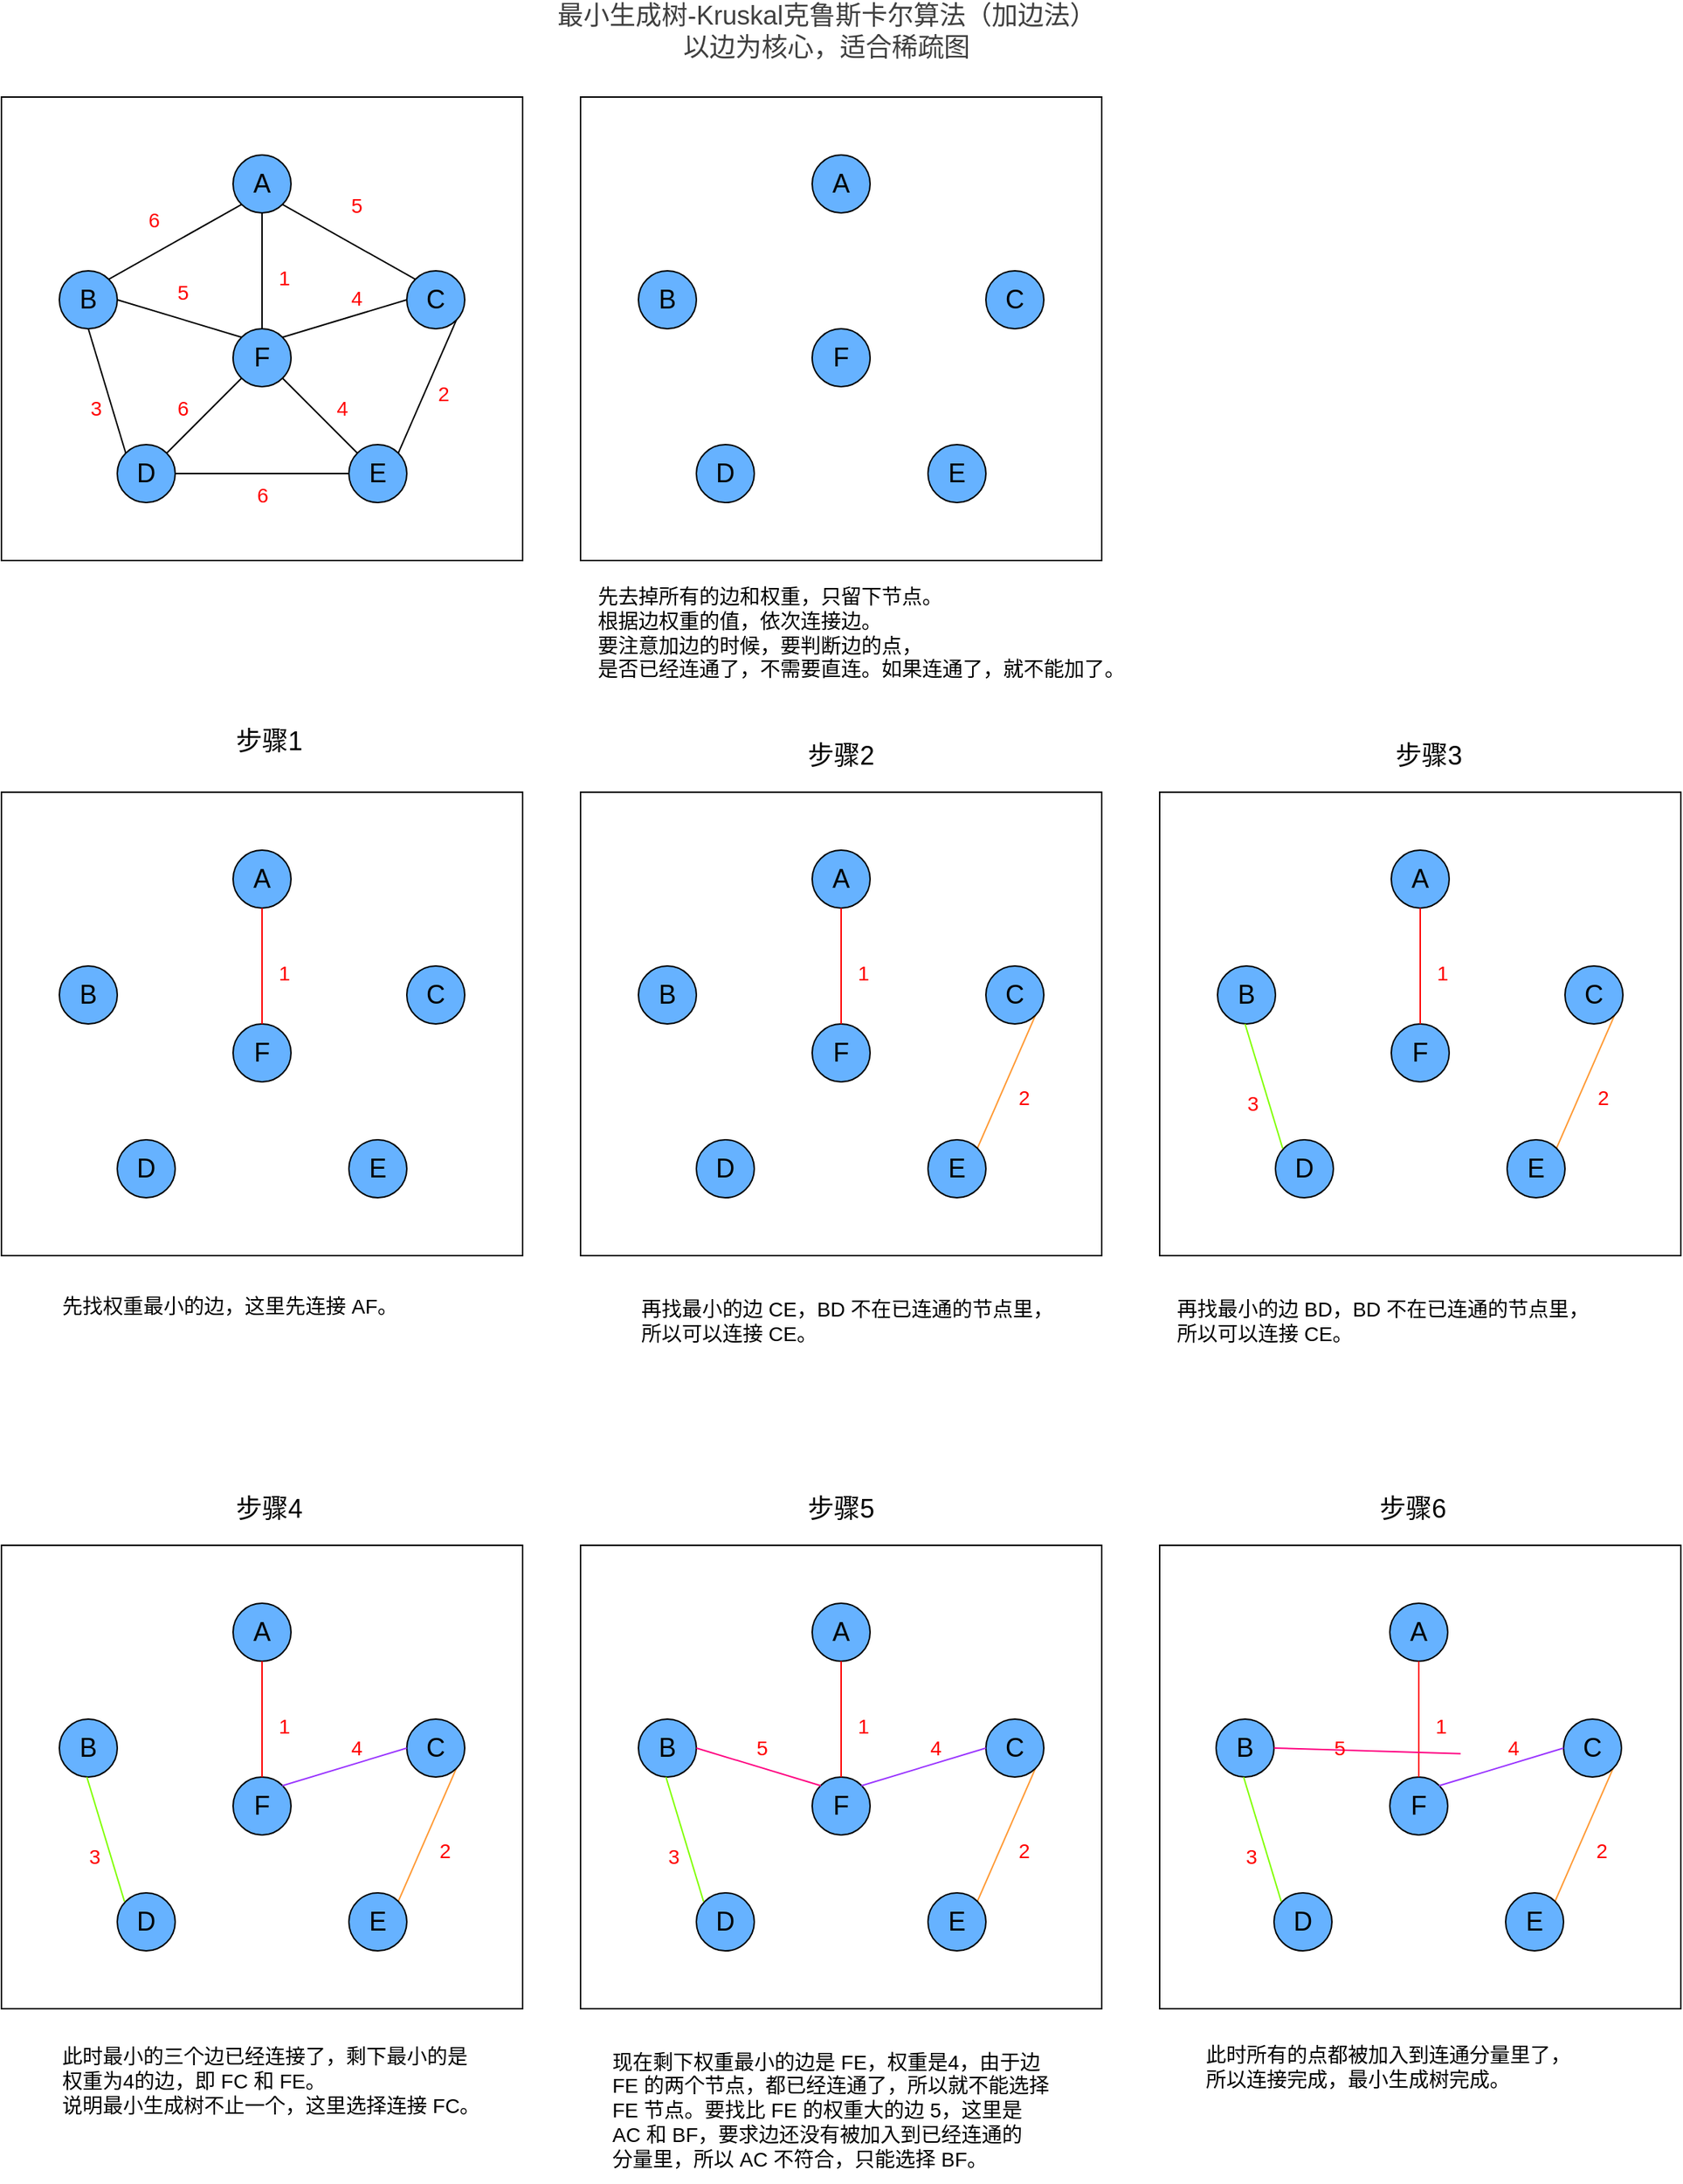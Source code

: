 <mxfile version="26.2.14">
  <diagram id="rpigNyJckrSimGNZbu6E" name="Page-1">
    <mxGraphModel dx="1713" dy="959" grid="1" gridSize="10" guides="1" tooltips="1" connect="1" arrows="1" fold="1" page="1" pageScale="1" pageWidth="1200" pageHeight="1920" math="0" shadow="0">
      <root>
        <mxCell id="0" />
        <mxCell id="1" parent="0" />
        <mxCell id="oTOOA_pkX1mUT1bbZCmd-199" value="" style="rounded=0;whiteSpace=wrap;html=1;fillColor=none;" vertex="1" parent="1">
          <mxGeometry x="40" y="600" width="360" height="320" as="geometry" />
        </mxCell>
        <mxCell id="12" value="&lt;span style=&quot;color: rgb(63, 63, 63); font-size: 18px;&quot;&gt;最小生成树-Kruskal克鲁斯卡尔算法（加边法）&lt;/span&gt;&lt;div&gt;&lt;span style=&quot;color: rgb(63, 63, 63); font-size: 18px;&quot;&gt;以边为核心，适合稀疏图&lt;/span&gt;&lt;/div&gt;" style="text;html=1;align=center;verticalAlign=middle;whiteSpace=wrap;rounded=0;" parent="1" vertex="1">
          <mxGeometry x="390" y="60" width="440" height="30" as="geometry" />
        </mxCell>
        <mxCell id="43" style="edgeStyle=none;html=1;exitX=0.5;exitY=1;exitDx=0;exitDy=0;entryX=0;entryY=0;entryDx=0;entryDy=0;endArrow=none;endFill=0;" parent="1" source="44" target="54" edge="1">
          <mxGeometry relative="1" as="geometry" />
        </mxCell>
        <mxCell id="44" value="&lt;font style=&quot;color: rgb(0, 0, 0); font-size: 18px;&quot;&gt;B&lt;/font&gt;" style="ellipse;whiteSpace=wrap;html=1;aspect=fixed;fillColor=#66B2FF;" parent="1" vertex="1">
          <mxGeometry x="80" y="240" width="40" height="40" as="geometry" />
        </mxCell>
        <mxCell id="45" style="edgeStyle=none;html=1;exitX=1;exitY=1;exitDx=0;exitDy=0;entryX=0;entryY=0;entryDx=0;entryDy=0;endArrow=none;endFill=0;" parent="1" source="48" target="51" edge="1">
          <mxGeometry relative="1" as="geometry" />
        </mxCell>
        <mxCell id="46" style="edgeStyle=none;html=1;exitX=0;exitY=1;exitDx=0;exitDy=0;entryX=1;entryY=0;entryDx=0;entryDy=0;endArrow=none;endFill=0;" parent="1" source="48" target="44" edge="1">
          <mxGeometry relative="1" as="geometry" />
        </mxCell>
        <mxCell id="47" style="edgeStyle=none;html=1;exitX=0.5;exitY=1;exitDx=0;exitDy=0;entryX=0.5;entryY=0;entryDx=0;entryDy=0;endArrow=none;endFill=0;" parent="1" source="48" target="57" edge="1">
          <mxGeometry relative="1" as="geometry" />
        </mxCell>
        <mxCell id="48" value="&lt;font style=&quot;color: rgb(0, 0, 0); font-size: 18px;&quot;&gt;A&lt;/font&gt;" style="ellipse;whiteSpace=wrap;html=1;aspect=fixed;fillColor=#66B2FF;" parent="1" vertex="1">
          <mxGeometry x="200" y="160" width="40" height="40" as="geometry" />
        </mxCell>
        <mxCell id="49" style="edgeStyle=none;html=1;exitX=1;exitY=1;exitDx=0;exitDy=0;entryX=1;entryY=0;entryDx=0;entryDy=0;endArrow=none;endFill=0;" parent="1" source="51" target="56" edge="1">
          <mxGeometry relative="1" as="geometry" />
        </mxCell>
        <mxCell id="50" style="edgeStyle=none;html=1;exitX=0;exitY=0.5;exitDx=0;exitDy=0;entryX=1;entryY=0;entryDx=0;entryDy=0;endArrow=none;endFill=0;" parent="1" source="51" target="57" edge="1">
          <mxGeometry relative="1" as="geometry" />
        </mxCell>
        <mxCell id="51" value="&lt;font style=&quot;color: rgb(0, 0, 0); font-size: 18px;&quot;&gt;C&lt;/font&gt;" style="ellipse;whiteSpace=wrap;html=1;aspect=fixed;fillColor=#66B2FF;" parent="1" vertex="1">
          <mxGeometry x="320" y="240" width="40" height="40" as="geometry" />
        </mxCell>
        <mxCell id="52" style="edgeStyle=none;html=1;exitX=1;exitY=0.5;exitDx=0;exitDy=0;entryX=0;entryY=0.5;entryDx=0;entryDy=0;endArrow=none;endFill=0;" parent="1" source="54" target="56" edge="1">
          <mxGeometry relative="1" as="geometry" />
        </mxCell>
        <mxCell id="53" style="edgeStyle=none;html=1;exitX=1;exitY=0;exitDx=0;exitDy=0;entryX=0;entryY=1;entryDx=0;entryDy=0;endArrow=none;endFill=0;" parent="1" source="54" target="57" edge="1">
          <mxGeometry relative="1" as="geometry" />
        </mxCell>
        <mxCell id="54" value="&lt;font style=&quot;color: rgb(0, 0, 0); font-size: 18px;&quot;&gt;D&lt;/font&gt;" style="ellipse;whiteSpace=wrap;html=1;aspect=fixed;fillColor=#66B2FF;" parent="1" vertex="1">
          <mxGeometry x="120" y="360" width="40" height="40" as="geometry" />
        </mxCell>
        <mxCell id="55" style="edgeStyle=none;html=1;exitX=0;exitY=0;exitDx=0;exitDy=0;endArrow=none;endFill=0;" parent="1" source="56" target="57" edge="1">
          <mxGeometry relative="1" as="geometry" />
        </mxCell>
        <mxCell id="56" value="&lt;span style=&quot;font-size: 18px;&quot;&gt;E&lt;/span&gt;" style="ellipse;whiteSpace=wrap;html=1;aspect=fixed;fillColor=#66B2FF;" parent="1" vertex="1">
          <mxGeometry x="280" y="360" width="40" height="40" as="geometry" />
        </mxCell>
        <mxCell id="57" value="&lt;font style=&quot;color: rgb(0, 0, 0); font-size: 18px;&quot;&gt;F&lt;/font&gt;" style="ellipse;whiteSpace=wrap;html=1;aspect=fixed;fillColor=#66B2FF;" parent="1" vertex="1">
          <mxGeometry x="200" y="280" width="40" height="40" as="geometry" />
        </mxCell>
        <mxCell id="58" style="edgeStyle=none;html=1;exitX=1;exitY=0.5;exitDx=0;exitDy=0;entryX=0;entryY=0;entryDx=0;entryDy=0;endArrow=none;endFill=0;" parent="1" source="44" target="57" edge="1">
          <mxGeometry relative="1" as="geometry" />
        </mxCell>
        <mxCell id="59" value="5" style="text;html=1;align=center;verticalAlign=middle;resizable=0;points=[];autosize=1;strokeColor=none;fillColor=none;fontColor=light-dark(#ff0000, #ededed);fontSize=14;" parent="1" vertex="1">
          <mxGeometry x="270" y="180" width="30" height="30" as="geometry" />
        </mxCell>
        <mxCell id="60" value="4" style="text;html=1;align=center;verticalAlign=middle;resizable=0;points=[];autosize=1;strokeColor=none;fillColor=none;fontColor=light-dark(#ff0000, #ededed);fontSize=14;" parent="1" vertex="1">
          <mxGeometry x="270" y="244" width="30" height="30" as="geometry" />
        </mxCell>
        <mxCell id="61" value="4" style="text;html=1;align=center;verticalAlign=middle;resizable=0;points=[];autosize=1;strokeColor=none;fillColor=none;fontColor=light-dark(#ff0000, #ededed);fontSize=14;" parent="1" vertex="1">
          <mxGeometry x="260" y="320" width="30" height="30" as="geometry" />
        </mxCell>
        <mxCell id="62" value="2" style="text;html=1;align=center;verticalAlign=middle;resizable=0;points=[];autosize=1;strokeColor=none;fillColor=none;fontColor=light-dark(#ff0000, #ededed);fontSize=14;" parent="1" vertex="1">
          <mxGeometry x="330" y="310" width="30" height="30" as="geometry" />
        </mxCell>
        <mxCell id="63" value="3" style="text;html=1;align=center;verticalAlign=middle;resizable=0;points=[];autosize=1;strokeColor=none;fillColor=none;fontColor=light-dark(#ff0000, #ededed);fontSize=14;" parent="1" vertex="1">
          <mxGeometry x="90" y="320" width="30" height="30" as="geometry" />
        </mxCell>
        <mxCell id="64" value="6" style="text;html=1;align=center;verticalAlign=middle;resizable=0;points=[];autosize=1;strokeColor=none;fillColor=none;fontColor=light-dark(#ff0000, #ededed);fontSize=14;" parent="1" vertex="1">
          <mxGeometry x="130" y="190" width="30" height="30" as="geometry" />
        </mxCell>
        <mxCell id="65" value="5" style="text;html=1;align=center;verticalAlign=middle;resizable=0;points=[];autosize=1;strokeColor=none;fillColor=none;fontColor=light-dark(#ff0000, #ededed);fontSize=14;" parent="1" vertex="1">
          <mxGeometry x="150" y="240" width="30" height="30" as="geometry" />
        </mxCell>
        <mxCell id="66" value="6" style="text;html=1;align=center;verticalAlign=middle;resizable=0;points=[];autosize=1;strokeColor=none;fillColor=none;fontColor=light-dark(#ff0000, #ededed);fontSize=14;" parent="1" vertex="1">
          <mxGeometry x="150" y="320" width="30" height="30" as="geometry" />
        </mxCell>
        <mxCell id="67" value="6" style="text;html=1;align=center;verticalAlign=middle;resizable=0;points=[];autosize=1;strokeColor=none;fillColor=none;fontColor=light-dark(#ff0000, #ededed);fontSize=14;" parent="1" vertex="1">
          <mxGeometry x="205" y="380" width="30" height="30" as="geometry" />
        </mxCell>
        <mxCell id="68" value="1" style="text;html=1;align=center;verticalAlign=middle;resizable=0;points=[];autosize=1;strokeColor=none;fillColor=none;fontColor=light-dark(#ff0000, #ededed);fontSize=14;" parent="1" vertex="1">
          <mxGeometry x="220" y="230" width="30" height="30" as="geometry" />
        </mxCell>
        <mxCell id="70" value="&lt;font style=&quot;color: rgb(0, 0, 0); font-size: 18px;&quot;&gt;B&lt;/font&gt;" style="ellipse;whiteSpace=wrap;html=1;aspect=fixed;fillColor=#66B2FF;" parent="1" vertex="1">
          <mxGeometry x="480" y="240" width="40" height="40" as="geometry" />
        </mxCell>
        <mxCell id="74" value="&lt;font style=&quot;color: rgb(0, 0, 0); font-size: 18px;&quot;&gt;A&lt;/font&gt;" style="ellipse;whiteSpace=wrap;html=1;aspect=fixed;fillColor=#66B2FF;" parent="1" vertex="1">
          <mxGeometry x="600" y="160" width="40" height="40" as="geometry" />
        </mxCell>
        <mxCell id="77" value="&lt;font style=&quot;color: rgb(0, 0, 0); font-size: 18px;&quot;&gt;C&lt;/font&gt;" style="ellipse;whiteSpace=wrap;html=1;aspect=fixed;fillColor=#66B2FF;" parent="1" vertex="1">
          <mxGeometry x="720" y="240" width="40" height="40" as="geometry" />
        </mxCell>
        <mxCell id="80" value="&lt;font style=&quot;color: rgb(0, 0, 0); font-size: 18px;&quot;&gt;D&lt;/font&gt;" style="ellipse;whiteSpace=wrap;html=1;aspect=fixed;fillColor=#66B2FF;" parent="1" vertex="1">
          <mxGeometry x="520" y="360" width="40" height="40" as="geometry" />
        </mxCell>
        <mxCell id="82" value="&lt;span style=&quot;font-size: 18px;&quot;&gt;E&lt;/span&gt;" style="ellipse;whiteSpace=wrap;html=1;aspect=fixed;fillColor=#66B2FF;" parent="1" vertex="1">
          <mxGeometry x="680" y="360" width="40" height="40" as="geometry" />
        </mxCell>
        <mxCell id="83" value="&lt;font style=&quot;color: rgb(0, 0, 0); font-size: 18px;&quot;&gt;F&lt;/font&gt;" style="ellipse;whiteSpace=wrap;html=1;aspect=fixed;fillColor=#66B2FF;" parent="1" vertex="1">
          <mxGeometry x="600" y="280" width="40" height="40" as="geometry" />
        </mxCell>
        <mxCell id="95" value="&lt;span style=&quot;font-size: 18px;&quot;&gt;步骤1&lt;/span&gt;" style="text;html=1;align=center;verticalAlign=middle;whiteSpace=wrap;rounded=0;" parent="1" vertex="1">
          <mxGeometry x="130" y="550" width="190" height="30" as="geometry" />
        </mxCell>
        <mxCell id="96" value="&lt;font style=&quot;color: rgb(0, 0, 0); font-size: 18px;&quot;&gt;B&lt;/font&gt;" style="ellipse;whiteSpace=wrap;html=1;aspect=fixed;fillColor=#66B2FF;" parent="1" vertex="1">
          <mxGeometry x="80" y="720" width="40" height="40" as="geometry" />
        </mxCell>
        <mxCell id="97" value="&lt;font style=&quot;color: rgb(0, 0, 0); font-size: 18px;&quot;&gt;A&lt;/font&gt;" style="ellipse;whiteSpace=wrap;html=1;aspect=fixed;fillColor=#66B2FF;" parent="1" vertex="1">
          <mxGeometry x="200" y="640" width="40" height="40" as="geometry" />
        </mxCell>
        <mxCell id="98" value="&lt;font style=&quot;color: rgb(0, 0, 0); font-size: 18px;&quot;&gt;C&lt;/font&gt;" style="ellipse;whiteSpace=wrap;html=1;aspect=fixed;fillColor=#66B2FF;" parent="1" vertex="1">
          <mxGeometry x="320" y="720" width="40" height="40" as="geometry" />
        </mxCell>
        <mxCell id="99" value="&lt;font style=&quot;color: rgb(0, 0, 0); font-size: 18px;&quot;&gt;D&lt;/font&gt;" style="ellipse;whiteSpace=wrap;html=1;aspect=fixed;fillColor=#66B2FF;" parent="1" vertex="1">
          <mxGeometry x="120" y="840" width="40" height="40" as="geometry" />
        </mxCell>
        <mxCell id="100" value="&lt;span style=&quot;font-size: 18px;&quot;&gt;E&lt;/span&gt;" style="ellipse;whiteSpace=wrap;html=1;aspect=fixed;fillColor=#66B2FF;" parent="1" vertex="1">
          <mxGeometry x="280" y="840" width="40" height="40" as="geometry" />
        </mxCell>
        <mxCell id="101" value="&lt;font style=&quot;color: rgb(0, 0, 0); font-size: 18px;&quot;&gt;F&lt;/font&gt;" style="ellipse;whiteSpace=wrap;html=1;aspect=fixed;fillColor=#66B2FF;" parent="1" vertex="1">
          <mxGeometry x="200" y="760" width="40" height="40" as="geometry" />
        </mxCell>
        <mxCell id="102" value="先找权重最小的边，&lt;span style=&quot;background-color: transparent;&quot;&gt;这里先连接 AF。&lt;/span&gt;" style="text;html=1;align=left;verticalAlign=middle;resizable=0;points=[];autosize=1;strokeColor=none;fillColor=none;fontSize=14;" parent="1" vertex="1">
          <mxGeometry x="80" y="940" width="260" height="30" as="geometry" />
        </mxCell>
        <mxCell id="103" style="edgeStyle=none;html=1;exitX=0.5;exitY=1;exitDx=0;exitDy=0;entryX=0.5;entryY=0;entryDx=0;entryDy=0;endArrow=none;endFill=0;strokeColor=#FF0000;" parent="1" edge="1">
          <mxGeometry relative="1" as="geometry">
            <mxPoint x="220" y="680" as="sourcePoint" />
            <mxPoint x="220" y="760" as="targetPoint" />
          </mxGeometry>
        </mxCell>
        <mxCell id="104" value="1" style="text;html=1;align=center;verticalAlign=middle;resizable=0;points=[];autosize=1;strokeColor=none;fillColor=none;fontColor=light-dark(#ff0000, #ededed);fontSize=14;" parent="1" vertex="1">
          <mxGeometry x="220" y="710" width="30" height="30" as="geometry" />
        </mxCell>
        <mxCell id="115" value="&lt;span style=&quot;font-size: 18px;&quot;&gt;步骤2&lt;/span&gt;" style="text;html=1;align=center;verticalAlign=middle;whiteSpace=wrap;rounded=0;" parent="1" vertex="1">
          <mxGeometry x="525" y="560" width="190" height="30" as="geometry" />
        </mxCell>
        <mxCell id="116" value="&lt;font style=&quot;color: rgb(0, 0, 0); font-size: 18px;&quot;&gt;B&lt;/font&gt;" style="ellipse;whiteSpace=wrap;html=1;aspect=fixed;fillColor=#66B2FF;" parent="1" vertex="1">
          <mxGeometry x="480" y="720" width="40" height="40" as="geometry" />
        </mxCell>
        <mxCell id="117" value="&lt;font style=&quot;color: rgb(0, 0, 0); font-size: 18px;&quot;&gt;A&lt;/font&gt;" style="ellipse;whiteSpace=wrap;html=1;aspect=fixed;fillColor=#66B2FF;" parent="1" vertex="1">
          <mxGeometry x="600" y="640" width="40" height="40" as="geometry" />
        </mxCell>
        <mxCell id="127" style="edgeStyle=none;html=1;exitX=1;exitY=1;exitDx=0;exitDy=0;entryX=1;entryY=0;entryDx=0;entryDy=0;endArrow=none;endFill=0;strokeColor=#FF9933;" parent="1" source="118" target="120" edge="1">
          <mxGeometry relative="1" as="geometry" />
        </mxCell>
        <mxCell id="118" value="&lt;font style=&quot;color: rgb(0, 0, 0); font-size: 18px;&quot;&gt;C&lt;/font&gt;" style="ellipse;whiteSpace=wrap;html=1;aspect=fixed;fillColor=#66B2FF;" parent="1" vertex="1">
          <mxGeometry x="720" y="720" width="40" height="40" as="geometry" />
        </mxCell>
        <mxCell id="119" value="&lt;font style=&quot;color: rgb(0, 0, 0); font-size: 18px;&quot;&gt;D&lt;/font&gt;" style="ellipse;whiteSpace=wrap;html=1;aspect=fixed;fillColor=#66B2FF;" parent="1" vertex="1">
          <mxGeometry x="520" y="840" width="40" height="40" as="geometry" />
        </mxCell>
        <mxCell id="120" value="&lt;span style=&quot;font-size: 18px;&quot;&gt;E&lt;/span&gt;" style="ellipse;whiteSpace=wrap;html=1;aspect=fixed;fillColor=#66B2FF;" parent="1" vertex="1">
          <mxGeometry x="680" y="840" width="40" height="40" as="geometry" />
        </mxCell>
        <mxCell id="121" value="&lt;font style=&quot;color: rgb(0, 0, 0); font-size: 18px;&quot;&gt;F&lt;/font&gt;" style="ellipse;whiteSpace=wrap;html=1;aspect=fixed;fillColor=#66B2FF;" parent="1" vertex="1">
          <mxGeometry x="600" y="760" width="40" height="40" as="geometry" />
        </mxCell>
        <mxCell id="122" value="再找最小的边 CE，&lt;span style=&quot;color: rgb(0, 0, 0);&quot;&gt;BD 不在已连通的节点里，&lt;/span&gt;&lt;div&gt;所以可以连接 CE。&lt;/div&gt;" style="text;html=1;align=left;verticalAlign=middle;resizable=0;points=[];autosize=1;strokeColor=none;fillColor=none;fontSize=14;" parent="1" vertex="1">
          <mxGeometry x="480" y="940" width="310" height="50" as="geometry" />
        </mxCell>
        <mxCell id="123" style="edgeStyle=none;html=1;exitX=0.5;exitY=1;exitDx=0;exitDy=0;entryX=0.5;entryY=0;entryDx=0;entryDy=0;endArrow=none;endFill=0;strokeColor=#FF0000;" parent="1" edge="1">
          <mxGeometry relative="1" as="geometry">
            <mxPoint x="620" y="680" as="sourcePoint" />
            <mxPoint x="620" y="760" as="targetPoint" />
          </mxGeometry>
        </mxCell>
        <mxCell id="124" value="1" style="text;html=1;align=center;verticalAlign=middle;resizable=0;points=[];autosize=1;strokeColor=none;fillColor=none;fontColor=light-dark(#ff0000, #ededed);fontSize=14;" parent="1" vertex="1">
          <mxGeometry x="620" y="710" width="30" height="30" as="geometry" />
        </mxCell>
        <mxCell id="125" value="2" style="text;html=1;align=center;verticalAlign=middle;resizable=0;points=[];autosize=1;strokeColor=none;fillColor=none;fontColor=light-dark(#ff0000, #ededed);fontSize=14;" parent="1" vertex="1">
          <mxGeometry x="731" y="796" width="30" height="30" as="geometry" />
        </mxCell>
        <mxCell id="128" value="先去掉所有的边和权重，只留下节点。&lt;div&gt;根据边权重的值，依次连接边。&lt;/div&gt;&lt;div&gt;&lt;span style=&quot;color: rgb(0, 0, 0);&quot;&gt;要注意加边的时候，要判断边的点，&lt;/span&gt;&lt;div&gt;是否已经连通了，不需要直连。如果连通了，就不能加了。&lt;/div&gt;&lt;/div&gt;" style="text;html=1;align=left;verticalAlign=middle;resizable=0;points=[];autosize=1;strokeColor=none;fillColor=none;fontSize=14;" parent="1" vertex="1">
          <mxGeometry x="450" y="450" width="390" height="80" as="geometry" />
        </mxCell>
        <mxCell id="129" value="&lt;span style=&quot;font-size: 18px;&quot;&gt;步骤3&lt;/span&gt;" style="text;html=1;align=center;verticalAlign=middle;whiteSpace=wrap;rounded=0;" parent="1" vertex="1">
          <mxGeometry x="931" y="560" width="190" height="30" as="geometry" />
        </mxCell>
        <mxCell id="130" value="&lt;font style=&quot;color: rgb(0, 0, 0); font-size: 18px;&quot;&gt;B&lt;/font&gt;" style="ellipse;whiteSpace=wrap;html=1;aspect=fixed;fillColor=#66B2FF;" parent="1" vertex="1">
          <mxGeometry x="880" y="720" width="40" height="40" as="geometry" />
        </mxCell>
        <mxCell id="131" value="&lt;font style=&quot;color: rgb(0, 0, 0); font-size: 18px;&quot;&gt;A&lt;/font&gt;" style="ellipse;whiteSpace=wrap;html=1;aspect=fixed;fillColor=#66B2FF;" parent="1" vertex="1">
          <mxGeometry x="1000" y="640" width="40" height="40" as="geometry" />
        </mxCell>
        <mxCell id="132" style="edgeStyle=none;html=1;exitX=1;exitY=1;exitDx=0;exitDy=0;entryX=1;entryY=0;entryDx=0;entryDy=0;endArrow=none;endFill=0;strokeColor=#FF9933;" parent="1" source="133" target="135" edge="1">
          <mxGeometry relative="1" as="geometry" />
        </mxCell>
        <mxCell id="133" value="&lt;font style=&quot;color: rgb(0, 0, 0); font-size: 18px;&quot;&gt;C&lt;/font&gt;" style="ellipse;whiteSpace=wrap;html=1;aspect=fixed;fillColor=#66B2FF;" parent="1" vertex="1">
          <mxGeometry x="1120" y="720" width="40" height="40" as="geometry" />
        </mxCell>
        <mxCell id="134" value="&lt;font style=&quot;color: rgb(0, 0, 0); font-size: 18px;&quot;&gt;D&lt;/font&gt;" style="ellipse;whiteSpace=wrap;html=1;aspect=fixed;fillColor=#66B2FF;" parent="1" vertex="1">
          <mxGeometry x="920" y="840" width="40" height="40" as="geometry" />
        </mxCell>
        <mxCell id="135" value="&lt;span style=&quot;font-size: 18px;&quot;&gt;E&lt;/span&gt;" style="ellipse;whiteSpace=wrap;html=1;aspect=fixed;fillColor=#66B2FF;" parent="1" vertex="1">
          <mxGeometry x="1080" y="840" width="40" height="40" as="geometry" />
        </mxCell>
        <mxCell id="136" value="&lt;font style=&quot;color: rgb(0, 0, 0); font-size: 18px;&quot;&gt;F&lt;/font&gt;" style="ellipse;whiteSpace=wrap;html=1;aspect=fixed;fillColor=#66B2FF;" parent="1" vertex="1">
          <mxGeometry x="1000" y="760" width="40" height="40" as="geometry" />
        </mxCell>
        <mxCell id="137" value="再找最小的边 BD，BD 不在已连通的节点里，&lt;div&gt;所以可以连接 CE。&lt;/div&gt;" style="text;html=1;align=left;verticalAlign=middle;resizable=0;points=[];autosize=1;strokeColor=none;fillColor=none;fontSize=14;" parent="1" vertex="1">
          <mxGeometry x="850" y="940" width="310" height="50" as="geometry" />
        </mxCell>
        <mxCell id="138" style="edgeStyle=none;html=1;exitX=0.5;exitY=1;exitDx=0;exitDy=0;entryX=0.5;entryY=0;entryDx=0;entryDy=0;endArrow=none;endFill=0;strokeColor=#FF0000;" parent="1" edge="1">
          <mxGeometry relative="1" as="geometry">
            <mxPoint x="1020" y="680" as="sourcePoint" />
            <mxPoint x="1020" y="760" as="targetPoint" />
          </mxGeometry>
        </mxCell>
        <mxCell id="139" value="1" style="text;html=1;align=center;verticalAlign=middle;resizable=0;points=[];autosize=1;strokeColor=none;fillColor=none;fontColor=light-dark(#ff0000, #ededed);fontSize=14;" parent="1" vertex="1">
          <mxGeometry x="1020" y="710" width="30" height="30" as="geometry" />
        </mxCell>
        <mxCell id="140" value="2" style="text;html=1;align=center;verticalAlign=middle;resizable=0;points=[];autosize=1;strokeColor=none;fillColor=none;fontColor=light-dark(#ff0000, #ededed);fontSize=14;" parent="1" vertex="1">
          <mxGeometry x="1131" y="796" width="30" height="30" as="geometry" />
        </mxCell>
        <mxCell id="142" value="3" style="text;html=1;align=center;verticalAlign=middle;resizable=0;points=[];autosize=1;strokeColor=none;fillColor=none;fontColor=light-dark(#ff0000, #ededed);fontSize=14;" parent="1" vertex="1">
          <mxGeometry x="889" y="800" width="30" height="30" as="geometry" />
        </mxCell>
        <mxCell id="143" style="edgeStyle=none;html=1;exitX=0.5;exitY=1;exitDx=0;exitDy=0;entryX=0;entryY=0;entryDx=0;entryDy=0;endArrow=none;endFill=0;strokeColor=#80FF00;" parent="1" edge="1">
          <mxGeometry relative="1" as="geometry">
            <mxPoint x="899" y="760" as="sourcePoint" />
            <mxPoint x="925" y="846" as="targetPoint" />
          </mxGeometry>
        </mxCell>
        <mxCell id="144" value="&lt;span style=&quot;font-size: 18px;&quot;&gt;步骤4&lt;/span&gt;" style="text;html=1;align=center;verticalAlign=middle;whiteSpace=wrap;rounded=0;" parent="1" vertex="1">
          <mxGeometry x="130" y="1080" width="190" height="30" as="geometry" />
        </mxCell>
        <mxCell id="145" value="&lt;font style=&quot;color: rgb(0, 0, 0); font-size: 18px;&quot;&gt;B&lt;/font&gt;" style="ellipse;whiteSpace=wrap;html=1;aspect=fixed;fillColor=#66B2FF;" parent="1" vertex="1">
          <mxGeometry x="80" y="1240" width="40" height="40" as="geometry" />
        </mxCell>
        <mxCell id="146" value="&lt;font style=&quot;color: rgb(0, 0, 0); font-size: 18px;&quot;&gt;A&lt;/font&gt;" style="ellipse;whiteSpace=wrap;html=1;aspect=fixed;fillColor=#66B2FF;" parent="1" vertex="1">
          <mxGeometry x="200" y="1160" width="40" height="40" as="geometry" />
        </mxCell>
        <mxCell id="147" style="edgeStyle=none;html=1;exitX=1;exitY=1;exitDx=0;exitDy=0;entryX=1;entryY=0;entryDx=0;entryDy=0;endArrow=none;endFill=0;strokeColor=#FF9933;" parent="1" source="148" target="150" edge="1">
          <mxGeometry relative="1" as="geometry" />
        </mxCell>
        <mxCell id="148" value="&lt;font style=&quot;color: rgb(0, 0, 0); font-size: 18px;&quot;&gt;C&lt;/font&gt;" style="ellipse;whiteSpace=wrap;html=1;aspect=fixed;fillColor=#66B2FF;" parent="1" vertex="1">
          <mxGeometry x="320" y="1240" width="40" height="40" as="geometry" />
        </mxCell>
        <mxCell id="149" value="&lt;font style=&quot;color: rgb(0, 0, 0); font-size: 18px;&quot;&gt;D&lt;/font&gt;" style="ellipse;whiteSpace=wrap;html=1;aspect=fixed;fillColor=#66B2FF;" parent="1" vertex="1">
          <mxGeometry x="120" y="1360" width="40" height="40" as="geometry" />
        </mxCell>
        <mxCell id="150" value="&lt;span style=&quot;font-size: 18px;&quot;&gt;E&lt;/span&gt;" style="ellipse;whiteSpace=wrap;html=1;aspect=fixed;fillColor=#66B2FF;" parent="1" vertex="1">
          <mxGeometry x="280" y="1360" width="40" height="40" as="geometry" />
        </mxCell>
        <mxCell id="151" value="&lt;font style=&quot;color: rgb(0, 0, 0); font-size: 18px;&quot;&gt;F&lt;/font&gt;" style="ellipse;whiteSpace=wrap;html=1;aspect=fixed;fillColor=#66B2FF;" parent="1" vertex="1">
          <mxGeometry x="200" y="1280" width="40" height="40" as="geometry" />
        </mxCell>
        <mxCell id="152" value="此时最小的三个边已经连接了，剩下最小的是&lt;div&gt;权重为4的边，即 FC 和 FE。&lt;/div&gt;&lt;div&gt;说明最小生成树不止一个，这里选择连接 FC。&lt;/div&gt;" style="text;html=1;align=left;verticalAlign=middle;resizable=0;points=[];autosize=1;strokeColor=none;fillColor=none;fontSize=14;" parent="1" vertex="1">
          <mxGeometry x="80" y="1460" width="310" height="60" as="geometry" />
        </mxCell>
        <mxCell id="153" style="edgeStyle=none;html=1;exitX=0.5;exitY=1;exitDx=0;exitDy=0;entryX=0.5;entryY=0;entryDx=0;entryDy=0;endArrow=none;endFill=0;strokeColor=#FF0000;" parent="1" edge="1">
          <mxGeometry relative="1" as="geometry">
            <mxPoint x="220" y="1200" as="sourcePoint" />
            <mxPoint x="220" y="1280" as="targetPoint" />
          </mxGeometry>
        </mxCell>
        <mxCell id="154" value="1" style="text;html=1;align=center;verticalAlign=middle;resizable=0;points=[];autosize=1;strokeColor=none;fillColor=none;fontColor=light-dark(#ff0000, #ededed);fontSize=14;" parent="1" vertex="1">
          <mxGeometry x="220" y="1230" width="30" height="30" as="geometry" />
        </mxCell>
        <mxCell id="155" value="2" style="text;html=1;align=center;verticalAlign=middle;resizable=0;points=[];autosize=1;strokeColor=none;fillColor=none;fontColor=light-dark(#ff0000, #ededed);fontSize=14;" parent="1" vertex="1">
          <mxGeometry x="331" y="1316" width="30" height="30" as="geometry" />
        </mxCell>
        <mxCell id="156" value="3" style="text;html=1;align=center;verticalAlign=middle;resizable=0;points=[];autosize=1;strokeColor=none;fillColor=none;fontColor=light-dark(#ff0000, #ededed);fontSize=14;" parent="1" vertex="1">
          <mxGeometry x="89" y="1320" width="30" height="30" as="geometry" />
        </mxCell>
        <mxCell id="157" style="edgeStyle=none;html=1;exitX=0.5;exitY=1;exitDx=0;exitDy=0;entryX=0;entryY=0;entryDx=0;entryDy=0;endArrow=none;endFill=0;strokeColor=#80FF00;" parent="1" edge="1">
          <mxGeometry relative="1" as="geometry">
            <mxPoint x="99" y="1280" as="sourcePoint" />
            <mxPoint x="125" y="1366" as="targetPoint" />
          </mxGeometry>
        </mxCell>
        <mxCell id="158" value="4" style="text;html=1;align=center;verticalAlign=middle;resizable=0;points=[];autosize=1;strokeColor=none;fillColor=none;fontColor=light-dark(#ff0000, #ededed);fontSize=14;" parent="1" vertex="1">
          <mxGeometry x="270" y="1245" width="30" height="30" as="geometry" />
        </mxCell>
        <mxCell id="159" style="edgeStyle=none;html=1;exitX=0;exitY=0.5;exitDx=0;exitDy=0;entryX=1;entryY=0;entryDx=0;entryDy=0;endArrow=none;endFill=0;strokeColor=#9933FF;" parent="1" edge="1">
          <mxGeometry relative="1" as="geometry">
            <mxPoint x="320" y="1260" as="sourcePoint" />
            <mxPoint x="234" y="1286" as="targetPoint" />
          </mxGeometry>
        </mxCell>
        <mxCell id="160" value="&lt;span style=&quot;font-size: 18px;&quot;&gt;步骤5&lt;/span&gt;" style="text;html=1;align=center;verticalAlign=middle;whiteSpace=wrap;rounded=0;" parent="1" vertex="1">
          <mxGeometry x="525" y="1080" width="190" height="30" as="geometry" />
        </mxCell>
        <mxCell id="161" value="&lt;font style=&quot;color: rgb(0, 0, 0); font-size: 18px;&quot;&gt;B&lt;/font&gt;" style="ellipse;whiteSpace=wrap;html=1;aspect=fixed;fillColor=#66B2FF;" parent="1" vertex="1">
          <mxGeometry x="480" y="1240" width="40" height="40" as="geometry" />
        </mxCell>
        <mxCell id="162" value="&lt;font style=&quot;color: rgb(0, 0, 0); font-size: 18px;&quot;&gt;A&lt;/font&gt;" style="ellipse;whiteSpace=wrap;html=1;aspect=fixed;fillColor=#66B2FF;" parent="1" vertex="1">
          <mxGeometry x="600" y="1160" width="40" height="40" as="geometry" />
        </mxCell>
        <mxCell id="163" style="edgeStyle=none;html=1;exitX=1;exitY=1;exitDx=0;exitDy=0;entryX=1;entryY=0;entryDx=0;entryDy=0;endArrow=none;endFill=0;strokeColor=#FF9933;" parent="1" source="164" target="166" edge="1">
          <mxGeometry relative="1" as="geometry" />
        </mxCell>
        <mxCell id="164" value="&lt;font style=&quot;color: rgb(0, 0, 0); font-size: 18px;&quot;&gt;C&lt;/font&gt;" style="ellipse;whiteSpace=wrap;html=1;aspect=fixed;fillColor=#66B2FF;" parent="1" vertex="1">
          <mxGeometry x="720" y="1240" width="40" height="40" as="geometry" />
        </mxCell>
        <mxCell id="165" value="&lt;font style=&quot;color: rgb(0, 0, 0); font-size: 18px;&quot;&gt;D&lt;/font&gt;" style="ellipse;whiteSpace=wrap;html=1;aspect=fixed;fillColor=#66B2FF;" parent="1" vertex="1">
          <mxGeometry x="520" y="1360" width="40" height="40" as="geometry" />
        </mxCell>
        <mxCell id="166" value="&lt;span style=&quot;font-size: 18px;&quot;&gt;E&lt;/span&gt;" style="ellipse;whiteSpace=wrap;html=1;aspect=fixed;fillColor=#66B2FF;" parent="1" vertex="1">
          <mxGeometry x="680" y="1360" width="40" height="40" as="geometry" />
        </mxCell>
        <mxCell id="167" value="&lt;font style=&quot;color: rgb(0, 0, 0); font-size: 18px;&quot;&gt;F&lt;/font&gt;" style="ellipse;whiteSpace=wrap;html=1;aspect=fixed;fillColor=#66B2FF;" parent="1" vertex="1">
          <mxGeometry x="600" y="1280" width="40" height="40" as="geometry" />
        </mxCell>
        <mxCell id="168" value="现在剩下权重最小的边是 FE，权重是4，由于边&lt;div&gt;FE 的两个节点，都已经连通了，所以就不能选择&lt;/div&gt;&lt;div&gt;FE 节点。要找比 FE 的权重大的边 5，这里是&amp;nbsp;&lt;/div&gt;&lt;div&gt;AC 和 BF，要求边还没有&lt;span style=&quot;background-color: transparent;&quot;&gt;被加入到已经连通的&lt;/span&gt;&lt;/div&gt;&lt;div&gt;&lt;span style=&quot;background-color: transparent;&quot;&gt;分量里，所以 AC 不符合，只能选择 BF。&lt;/span&gt;&lt;/div&gt;" style="text;html=1;align=left;verticalAlign=middle;resizable=0;points=[];autosize=1;strokeColor=none;fillColor=none;fontSize=14;" parent="1" vertex="1">
          <mxGeometry x="460" y="1460" width="330" height="100" as="geometry" />
        </mxCell>
        <mxCell id="169" style="edgeStyle=none;html=1;exitX=0.5;exitY=1;exitDx=0;exitDy=0;entryX=0.5;entryY=0;entryDx=0;entryDy=0;endArrow=none;endFill=0;strokeColor=#FF0000;" parent="1" edge="1">
          <mxGeometry relative="1" as="geometry">
            <mxPoint x="620" y="1200" as="sourcePoint" />
            <mxPoint x="620" y="1280" as="targetPoint" />
          </mxGeometry>
        </mxCell>
        <mxCell id="170" value="1" style="text;html=1;align=center;verticalAlign=middle;resizable=0;points=[];autosize=1;strokeColor=none;fillColor=none;fontColor=light-dark(#ff0000, #ededed);fontSize=14;" parent="1" vertex="1">
          <mxGeometry x="620" y="1230" width="30" height="30" as="geometry" />
        </mxCell>
        <mxCell id="171" value="2" style="text;html=1;align=center;verticalAlign=middle;resizable=0;points=[];autosize=1;strokeColor=none;fillColor=none;fontColor=light-dark(#ff0000, #ededed);fontSize=14;" parent="1" vertex="1">
          <mxGeometry x="731" y="1316" width="30" height="30" as="geometry" />
        </mxCell>
        <mxCell id="172" value="3" style="text;html=1;align=center;verticalAlign=middle;resizable=0;points=[];autosize=1;strokeColor=none;fillColor=none;fontColor=light-dark(#ff0000, #ededed);fontSize=14;" parent="1" vertex="1">
          <mxGeometry x="489" y="1320" width="30" height="30" as="geometry" />
        </mxCell>
        <mxCell id="173" style="edgeStyle=none;html=1;exitX=0.5;exitY=1;exitDx=0;exitDy=0;entryX=0;entryY=0;entryDx=0;entryDy=0;endArrow=none;endFill=0;strokeColor=#80FF00;" parent="1" edge="1">
          <mxGeometry relative="1" as="geometry">
            <mxPoint x="499" y="1280" as="sourcePoint" />
            <mxPoint x="525" y="1366" as="targetPoint" />
          </mxGeometry>
        </mxCell>
        <mxCell id="174" value="4" style="text;html=1;align=center;verticalAlign=middle;resizable=0;points=[];autosize=1;strokeColor=none;fillColor=none;fontColor=light-dark(#ff0000, #ededed);fontSize=14;" parent="1" vertex="1">
          <mxGeometry x="670" y="1245" width="30" height="30" as="geometry" />
        </mxCell>
        <mxCell id="175" style="edgeStyle=none;html=1;exitX=0;exitY=0.5;exitDx=0;exitDy=0;entryX=1;entryY=0;entryDx=0;entryDy=0;endArrow=none;endFill=0;strokeColor=#9933FF;" parent="1" edge="1">
          <mxGeometry relative="1" as="geometry">
            <mxPoint x="720" y="1260" as="sourcePoint" />
            <mxPoint x="634" y="1286" as="targetPoint" />
          </mxGeometry>
        </mxCell>
        <mxCell id="176" style="edgeStyle=none;html=1;exitX=1;exitY=0.5;exitDx=0;exitDy=0;entryX=0;entryY=0;entryDx=0;entryDy=0;endArrow=none;endFill=0;strokeColor=#FF0080;" parent="1" edge="1">
          <mxGeometry relative="1" as="geometry">
            <mxPoint x="520" y="1260" as="sourcePoint" />
            <mxPoint x="606" y="1286" as="targetPoint" />
          </mxGeometry>
        </mxCell>
        <mxCell id="177" value="5" style="text;html=1;align=center;verticalAlign=middle;resizable=0;points=[];autosize=1;strokeColor=none;fillColor=none;fontColor=light-dark(#ff0000, #ededed);fontSize=14;" parent="1" vertex="1">
          <mxGeometry x="550" y="1245" width="30" height="30" as="geometry" />
        </mxCell>
        <mxCell id="178" value="&lt;span style=&quot;font-size: 18px;&quot;&gt;步骤6&lt;/span&gt;" style="text;html=1;align=center;verticalAlign=middle;whiteSpace=wrap;rounded=0;" parent="1" vertex="1">
          <mxGeometry x="920" y="1080" width="190" height="30" as="geometry" />
        </mxCell>
        <mxCell id="179" value="&lt;font style=&quot;color: rgb(0, 0, 0); font-size: 18px;&quot;&gt;B&lt;/font&gt;" style="ellipse;whiteSpace=wrap;html=1;aspect=fixed;fillColor=#66B2FF;" parent="1" vertex="1">
          <mxGeometry x="879" y="1240" width="40" height="40" as="geometry" />
        </mxCell>
        <mxCell id="180" value="&lt;font style=&quot;color: rgb(0, 0, 0); font-size: 18px;&quot;&gt;A&lt;/font&gt;" style="ellipse;whiteSpace=wrap;html=1;aspect=fixed;fillColor=#66B2FF;" parent="1" vertex="1">
          <mxGeometry x="999" y="1160" width="40" height="40" as="geometry" />
        </mxCell>
        <mxCell id="181" style="edgeStyle=none;html=1;exitX=1;exitY=1;exitDx=0;exitDy=0;entryX=1;entryY=0;entryDx=0;entryDy=0;endArrow=none;endFill=0;strokeColor=#FF9933;" parent="1" source="182" target="184" edge="1">
          <mxGeometry relative="1" as="geometry" />
        </mxCell>
        <mxCell id="182" value="&lt;font style=&quot;color: rgb(0, 0, 0); font-size: 18px;&quot;&gt;C&lt;/font&gt;" style="ellipse;whiteSpace=wrap;html=1;aspect=fixed;fillColor=#66B2FF;" parent="1" vertex="1">
          <mxGeometry x="1119" y="1240" width="40" height="40" as="geometry" />
        </mxCell>
        <mxCell id="183" value="&lt;font style=&quot;color: rgb(0, 0, 0); font-size: 18px;&quot;&gt;D&lt;/font&gt;" style="ellipse;whiteSpace=wrap;html=1;aspect=fixed;fillColor=#66B2FF;" parent="1" vertex="1">
          <mxGeometry x="919" y="1360" width="40" height="40" as="geometry" />
        </mxCell>
        <mxCell id="184" value="&lt;span style=&quot;font-size: 18px;&quot;&gt;E&lt;/span&gt;" style="ellipse;whiteSpace=wrap;html=1;aspect=fixed;fillColor=#66B2FF;" parent="1" vertex="1">
          <mxGeometry x="1079" y="1360" width="40" height="40" as="geometry" />
        </mxCell>
        <mxCell id="185" value="&lt;font style=&quot;color: rgb(0, 0, 0); font-size: 18px;&quot;&gt;F&lt;/font&gt;" style="ellipse;whiteSpace=wrap;html=1;aspect=fixed;fillColor=#66B2FF;" parent="1" vertex="1">
          <mxGeometry x="999" y="1280" width="40" height="40" as="geometry" />
        </mxCell>
        <mxCell id="187" style="edgeStyle=none;html=1;exitX=0.5;exitY=1;exitDx=0;exitDy=0;entryX=0.5;entryY=0;entryDx=0;entryDy=0;endArrow=none;endFill=0;strokeColor=#FF0000;" parent="1" edge="1">
          <mxGeometry relative="1" as="geometry">
            <mxPoint x="1019" y="1200" as="sourcePoint" />
            <mxPoint x="1019" y="1280" as="targetPoint" />
          </mxGeometry>
        </mxCell>
        <mxCell id="188" value="1" style="text;html=1;align=center;verticalAlign=middle;resizable=0;points=[];autosize=1;strokeColor=none;fillColor=none;fontColor=light-dark(#ff0000, #ededed);fontSize=14;" parent="1" vertex="1">
          <mxGeometry x="1019" y="1230" width="30" height="30" as="geometry" />
        </mxCell>
        <mxCell id="189" value="2" style="text;html=1;align=center;verticalAlign=middle;resizable=0;points=[];autosize=1;strokeColor=none;fillColor=none;fontColor=light-dark(#ff0000, #ededed);fontSize=14;" parent="1" vertex="1">
          <mxGeometry x="1130" y="1316" width="30" height="30" as="geometry" />
        </mxCell>
        <mxCell id="190" value="3" style="text;html=1;align=center;verticalAlign=middle;resizable=0;points=[];autosize=1;strokeColor=none;fillColor=none;fontColor=light-dark(#ff0000, #ededed);fontSize=14;" parent="1" vertex="1">
          <mxGeometry x="888" y="1320" width="30" height="30" as="geometry" />
        </mxCell>
        <mxCell id="191" style="edgeStyle=none;html=1;exitX=0.5;exitY=1;exitDx=0;exitDy=0;entryX=0;entryY=0;entryDx=0;entryDy=0;endArrow=none;endFill=0;strokeColor=#80FF00;" parent="1" edge="1">
          <mxGeometry relative="1" as="geometry">
            <mxPoint x="898" y="1280" as="sourcePoint" />
            <mxPoint x="924" y="1366" as="targetPoint" />
          </mxGeometry>
        </mxCell>
        <mxCell id="192" value="4" style="text;html=1;align=center;verticalAlign=middle;resizable=0;points=[];autosize=1;strokeColor=none;fillColor=none;fontColor=light-dark(#ff0000, #ededed);fontSize=14;" parent="1" vertex="1">
          <mxGeometry x="1069" y="1245" width="30" height="30" as="geometry" />
        </mxCell>
        <mxCell id="193" style="edgeStyle=none;html=1;exitX=0;exitY=0.5;exitDx=0;exitDy=0;entryX=1;entryY=0;entryDx=0;entryDy=0;endArrow=none;endFill=0;strokeColor=#9933FF;" parent="1" edge="1">
          <mxGeometry relative="1" as="geometry">
            <mxPoint x="1119" y="1260" as="sourcePoint" />
            <mxPoint x="1033" y="1286" as="targetPoint" />
          </mxGeometry>
        </mxCell>
        <mxCell id="194" style="edgeStyle=none;html=1;exitX=1;exitY=0.5;exitDx=0;exitDy=0;entryX=0.963;entryY=1.129;entryDx=0;entryDy=0;endArrow=none;endFill=0;strokeColor=#FF0080;entryPerimeter=0;" parent="1" edge="1" target="188">
          <mxGeometry relative="1" as="geometry">
            <mxPoint x="919" y="1260" as="sourcePoint" />
            <mxPoint x="1005" y="1286" as="targetPoint" />
          </mxGeometry>
        </mxCell>
        <mxCell id="195" value="5" style="text;html=1;align=center;verticalAlign=middle;resizable=0;points=[];autosize=1;strokeColor=none;fillColor=none;fontColor=light-dark(#ff0000, #ededed);fontSize=14;" parent="1" vertex="1">
          <mxGeometry x="949" y="1245" width="30" height="30" as="geometry" />
        </mxCell>
        <mxCell id="196" value="此时所有的点都被加入到连通分量里了，&lt;div&gt;所以连接完成，最小生成树完成。&lt;/div&gt;" style="text;html=1;align=left;verticalAlign=middle;resizable=0;points=[];autosize=1;strokeColor=none;fillColor=none;fontSize=14;" parent="1" vertex="1">
          <mxGeometry x="870" y="1455" width="280" height="50" as="geometry" />
        </mxCell>
        <mxCell id="oTOOA_pkX1mUT1bbZCmd-196" value="" style="rounded=0;whiteSpace=wrap;html=1;fillColor=none;" vertex="1" parent="1">
          <mxGeometry x="40" y="120" width="360" height="320" as="geometry" />
        </mxCell>
        <mxCell id="oTOOA_pkX1mUT1bbZCmd-197" value="" style="rounded=0;whiteSpace=wrap;html=1;fillColor=none;" vertex="1" parent="1">
          <mxGeometry x="440" y="120" width="360" height="320" as="geometry" />
        </mxCell>
        <mxCell id="oTOOA_pkX1mUT1bbZCmd-211" value="" style="rounded=0;whiteSpace=wrap;html=1;fillColor=none;" vertex="1" parent="1">
          <mxGeometry x="440" y="600" width="360" height="320" as="geometry" />
        </mxCell>
        <mxCell id="oTOOA_pkX1mUT1bbZCmd-213" value="" style="rounded=0;whiteSpace=wrap;html=1;fillColor=none;" vertex="1" parent="1">
          <mxGeometry x="840" y="600" width="360" height="320" as="geometry" />
        </mxCell>
        <mxCell id="oTOOA_pkX1mUT1bbZCmd-214" value="" style="rounded=0;whiteSpace=wrap;html=1;fillColor=none;" vertex="1" parent="1">
          <mxGeometry x="40" y="1120" width="360" height="320" as="geometry" />
        </mxCell>
        <mxCell id="oTOOA_pkX1mUT1bbZCmd-215" value="" style="rounded=0;whiteSpace=wrap;html=1;fillColor=none;" vertex="1" parent="1">
          <mxGeometry x="440" y="1120" width="360" height="320" as="geometry" />
        </mxCell>
        <mxCell id="oTOOA_pkX1mUT1bbZCmd-216" value="" style="rounded=0;whiteSpace=wrap;html=1;fillColor=none;" vertex="1" parent="1">
          <mxGeometry x="840" y="1120" width="360" height="320" as="geometry" />
        </mxCell>
      </root>
    </mxGraphModel>
  </diagram>
</mxfile>
